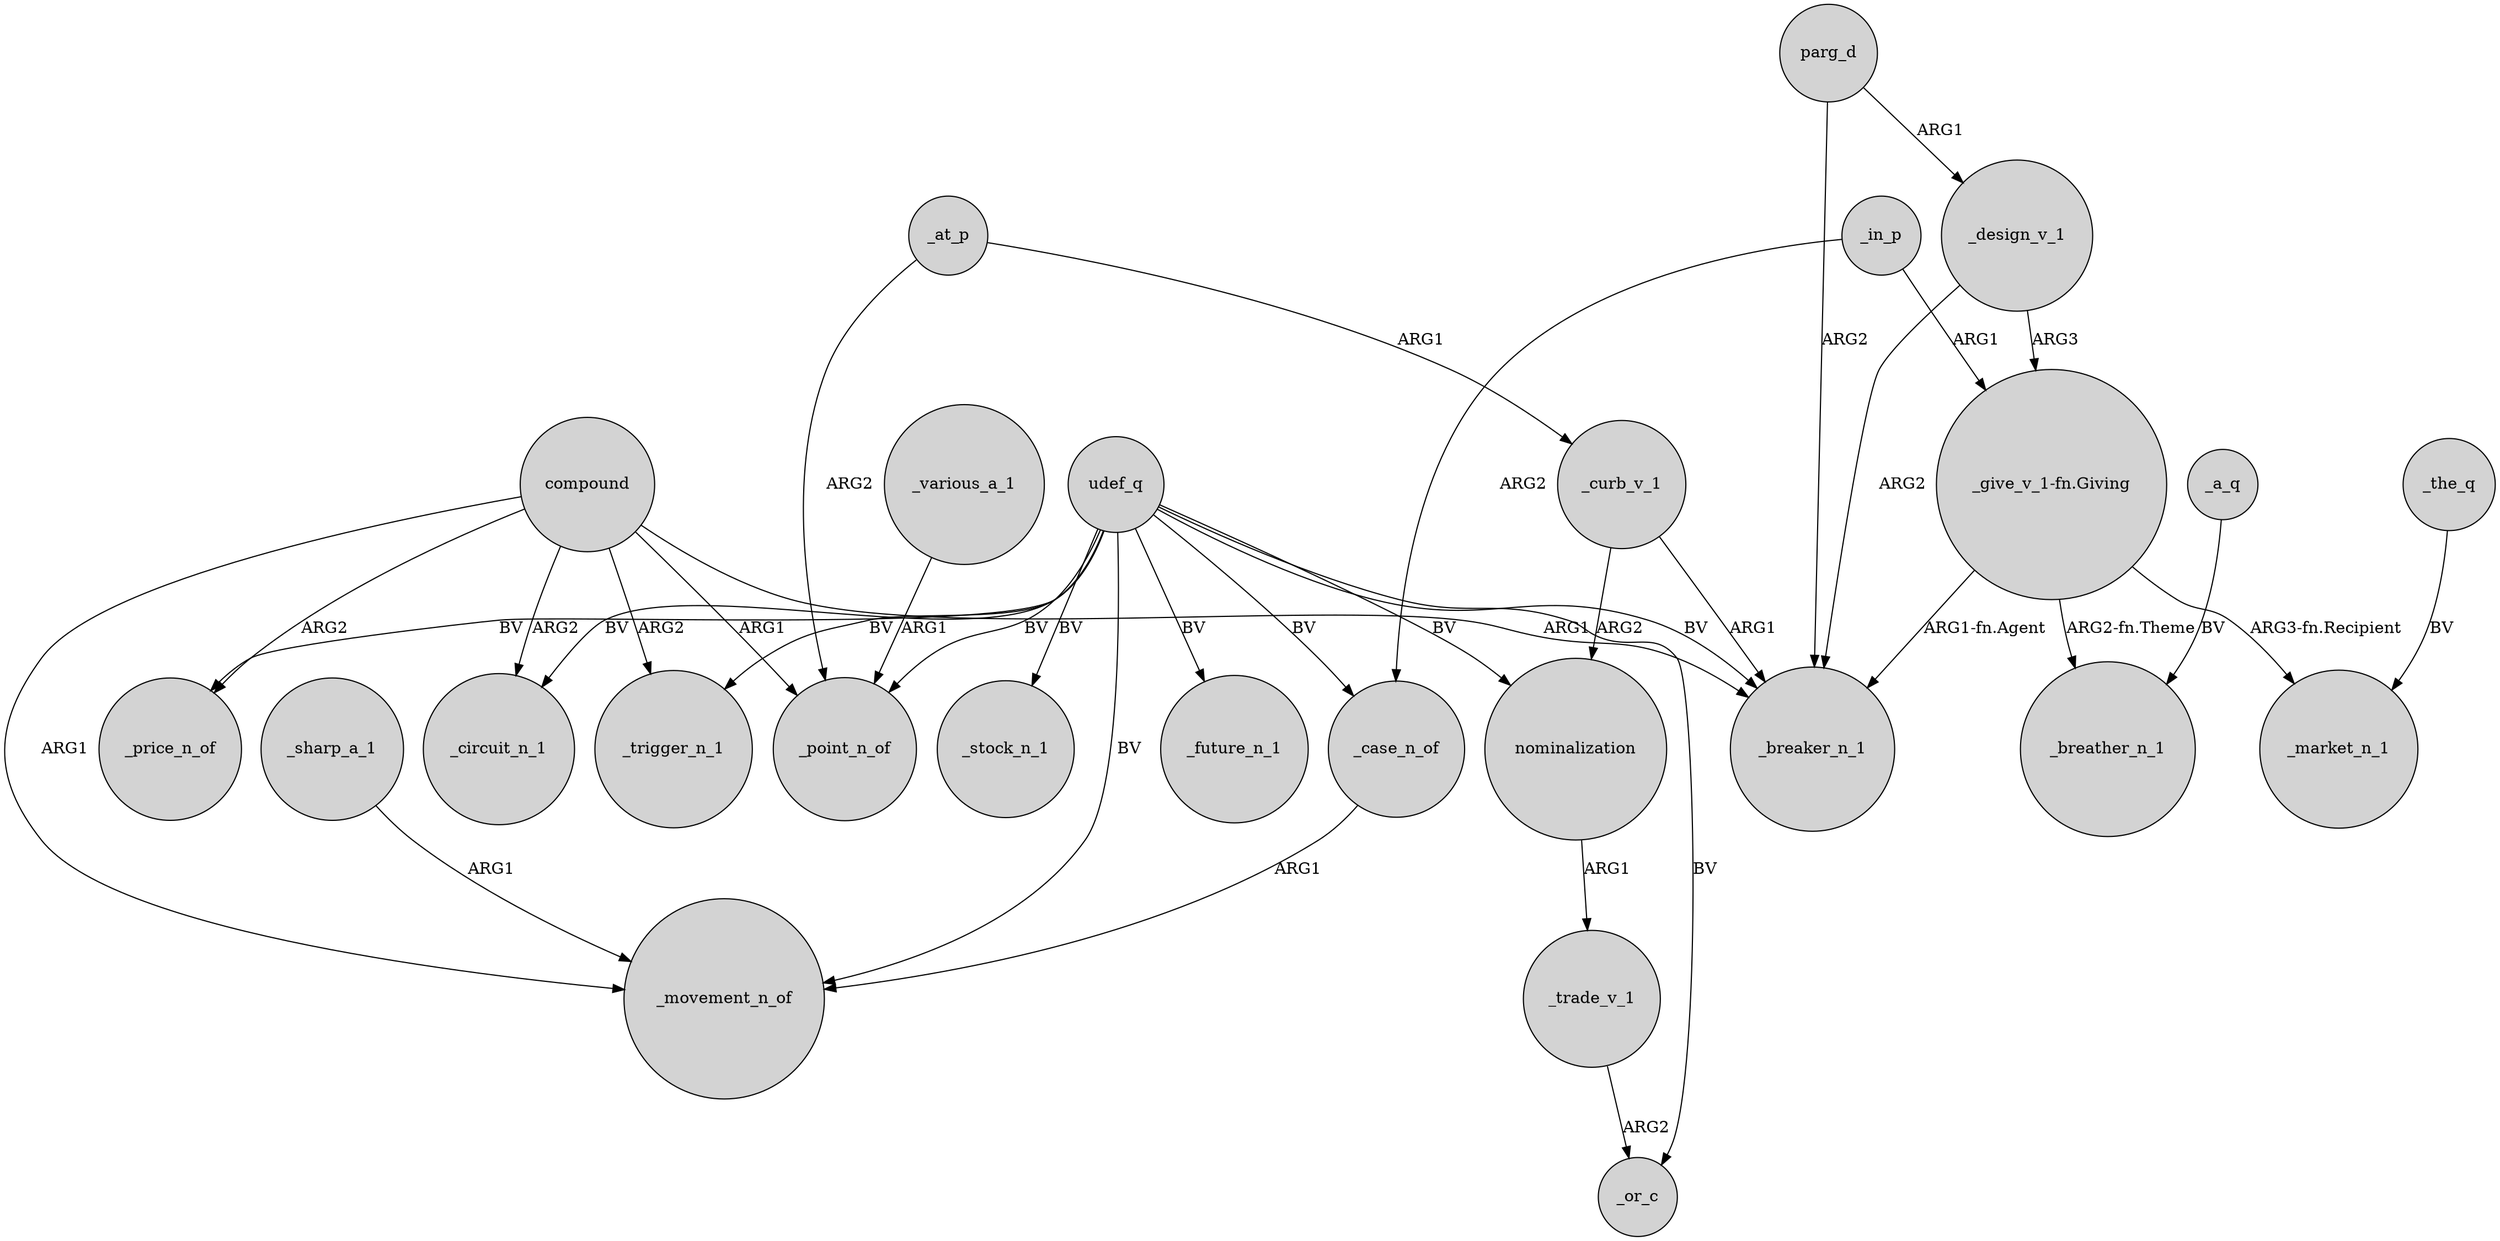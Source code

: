digraph {
	node [shape=circle style=filled]
	compound -> _price_n_of [label=ARG2]
	udef_q -> _price_n_of [label=BV]
	_in_p -> "_give_v_1-fn.Giving" [label=ARG1]
	"_give_v_1-fn.Giving" -> _breather_n_1 [label="ARG2-fn.Theme"]
	udef_q -> _movement_n_of [label=BV]
	parg_d -> _breaker_n_1 [label=ARG2]
	_curb_v_1 -> _breaker_n_1 [label=ARG1]
	compound -> _breaker_n_1 [label=ARG1]
	udef_q -> _circuit_n_1 [label=BV]
	"_give_v_1-fn.Giving" -> _breaker_n_1 [label="ARG1-fn.Agent"]
	nominalization -> _trade_v_1 [label=ARG1]
	_design_v_1 -> _breaker_n_1 [label=ARG2]
	udef_q -> _breaker_n_1 [label=BV]
	_case_n_of -> _movement_n_of [label=ARG1]
	udef_q -> _or_c [label=BV]
	"_give_v_1-fn.Giving" -> _market_n_1 [label="ARG3-fn.Recipient"]
	compound -> _trigger_n_1 [label=ARG2]
	_a_q -> _breather_n_1 [label=BV]
	compound -> _point_n_of [label=ARG1]
	compound -> _movement_n_of [label=ARG1]
	udef_q -> _stock_n_1 [label=BV]
	_trade_v_1 -> _or_c [label=ARG2]
	udef_q -> _future_n_1 [label=BV]
	udef_q -> nominalization [label=BV]
	_at_p -> _point_n_of [label=ARG2]
	parg_d -> _design_v_1 [label=ARG1]
	_curb_v_1 -> nominalization [label=ARG2]
	_in_p -> _case_n_of [label=ARG2]
	_at_p -> _curb_v_1 [label=ARG1]
	_design_v_1 -> "_give_v_1-fn.Giving" [label=ARG3]
	udef_q -> _case_n_of [label=BV]
	compound -> _circuit_n_1 [label=ARG2]
	_the_q -> _market_n_1 [label=BV]
	_various_a_1 -> _point_n_of [label=ARG1]
	udef_q -> _trigger_n_1 [label=BV]
	udef_q -> _point_n_of [label=BV]
	_sharp_a_1 -> _movement_n_of [label=ARG1]
}

